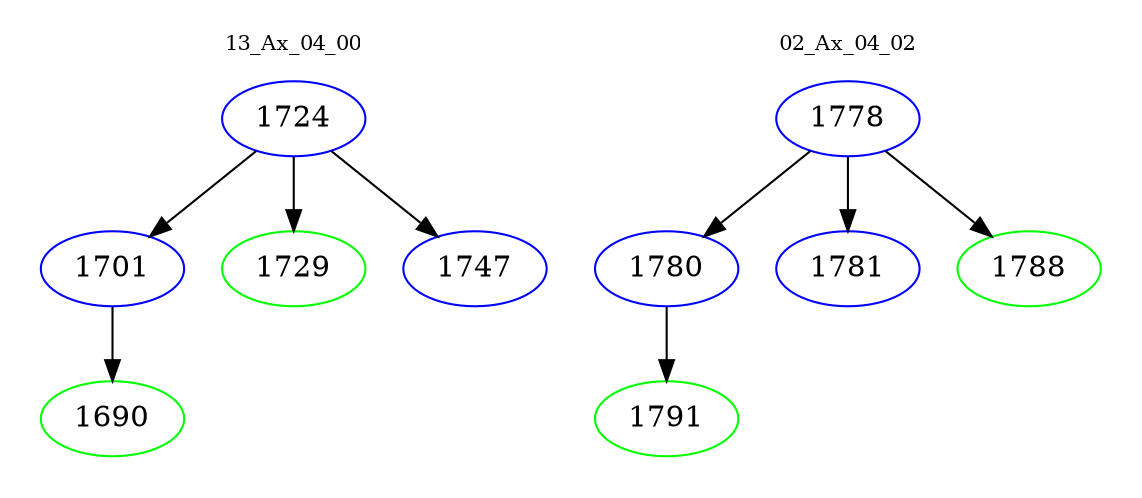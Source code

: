 digraph{
subgraph cluster_0 {
color = white
label = "13_Ax_04_00";
fontsize=10;
T0_1724 [label="1724", color="blue"]
T0_1724 -> T0_1701 [color="black"]
T0_1701 [label="1701", color="blue"]
T0_1701 -> T0_1690 [color="black"]
T0_1690 [label="1690", color="green"]
T0_1724 -> T0_1729 [color="black"]
T0_1729 [label="1729", color="green"]
T0_1724 -> T0_1747 [color="black"]
T0_1747 [label="1747", color="blue"]
}
subgraph cluster_1 {
color = white
label = "02_Ax_04_02";
fontsize=10;
T1_1778 [label="1778", color="blue"]
T1_1778 -> T1_1780 [color="black"]
T1_1780 [label="1780", color="blue"]
T1_1780 -> T1_1791 [color="black"]
T1_1791 [label="1791", color="green"]
T1_1778 -> T1_1781 [color="black"]
T1_1781 [label="1781", color="blue"]
T1_1778 -> T1_1788 [color="black"]
T1_1788 [label="1788", color="green"]
}
}
